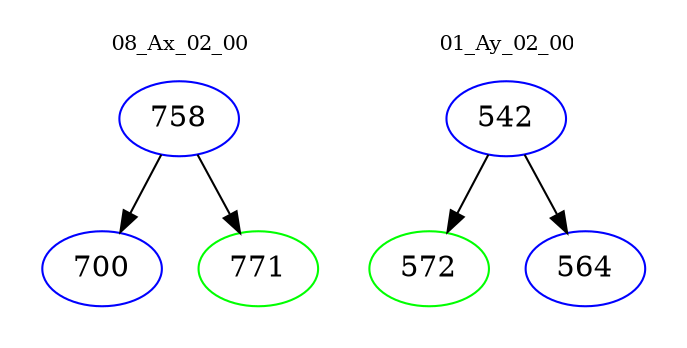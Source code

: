 digraph{
subgraph cluster_0 {
color = white
label = "08_Ax_02_00";
fontsize=10;
T0_758 [label="758", color="blue"]
T0_758 -> T0_700 [color="black"]
T0_700 [label="700", color="blue"]
T0_758 -> T0_771 [color="black"]
T0_771 [label="771", color="green"]
}
subgraph cluster_1 {
color = white
label = "01_Ay_02_00";
fontsize=10;
T1_542 [label="542", color="blue"]
T1_542 -> T1_572 [color="black"]
T1_572 [label="572", color="green"]
T1_542 -> T1_564 [color="black"]
T1_564 [label="564", color="blue"]
}
}
